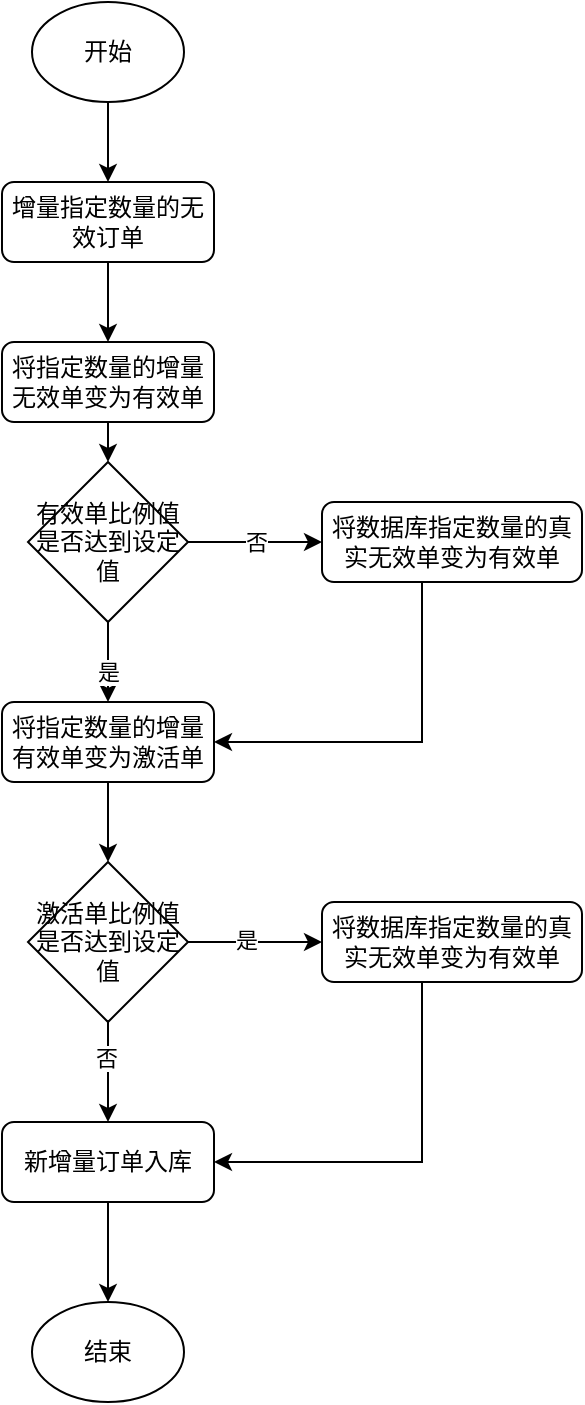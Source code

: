 <mxfile version="21.0.8" type="github">
  <diagram id="C5RBs43oDa-KdzZeNtuy" name="Page-1">
    <mxGraphModel dx="1242" dy="682" grid="1" gridSize="10" guides="1" tooltips="1" connect="1" arrows="1" fold="1" page="1" pageScale="1" pageWidth="827" pageHeight="1169" math="0" shadow="0">
      <root>
        <mxCell id="WIyWlLk6GJQsqaUBKTNV-0" />
        <mxCell id="WIyWlLk6GJQsqaUBKTNV-1" parent="WIyWlLk6GJQsqaUBKTNV-0" />
        <mxCell id="iav6dm8dek-00uAtM0eb-24" style="edgeStyle=orthogonalEdgeStyle;rounded=0;orthogonalLoop=1;jettySize=auto;html=1;entryX=0.5;entryY=0;entryDx=0;entryDy=0;" edge="1" parent="WIyWlLk6GJQsqaUBKTNV-1" source="iav6dm8dek-00uAtM0eb-1" target="iav6dm8dek-00uAtM0eb-2">
          <mxGeometry relative="1" as="geometry" />
        </mxCell>
        <mxCell id="iav6dm8dek-00uAtM0eb-1" value="开始" style="ellipse;whiteSpace=wrap;html=1;" vertex="1" parent="WIyWlLk6GJQsqaUBKTNV-1">
          <mxGeometry x="345" y="100" width="76" height="50" as="geometry" />
        </mxCell>
        <mxCell id="iav6dm8dek-00uAtM0eb-25" style="edgeStyle=orthogonalEdgeStyle;rounded=0;orthogonalLoop=1;jettySize=auto;html=1;entryX=0.5;entryY=0;entryDx=0;entryDy=0;" edge="1" parent="WIyWlLk6GJQsqaUBKTNV-1" source="iav6dm8dek-00uAtM0eb-2" target="iav6dm8dek-00uAtM0eb-3">
          <mxGeometry relative="1" as="geometry" />
        </mxCell>
        <mxCell id="iav6dm8dek-00uAtM0eb-2" value="增量指定数量的无效订单" style="rounded=1;whiteSpace=wrap;html=1;" vertex="1" parent="WIyWlLk6GJQsqaUBKTNV-1">
          <mxGeometry x="330" y="190" width="106" height="40" as="geometry" />
        </mxCell>
        <mxCell id="iav6dm8dek-00uAtM0eb-26" style="edgeStyle=orthogonalEdgeStyle;rounded=0;orthogonalLoop=1;jettySize=auto;html=1;exitX=0.5;exitY=1;exitDx=0;exitDy=0;entryX=0.5;entryY=0;entryDx=0;entryDy=0;" edge="1" parent="WIyWlLk6GJQsqaUBKTNV-1" source="iav6dm8dek-00uAtM0eb-3" target="iav6dm8dek-00uAtM0eb-7">
          <mxGeometry relative="1" as="geometry" />
        </mxCell>
        <mxCell id="iav6dm8dek-00uAtM0eb-3" value="将指定数量的增量无效单变为有效单" style="rounded=1;whiteSpace=wrap;html=1;" vertex="1" parent="WIyWlLk6GJQsqaUBKTNV-1">
          <mxGeometry x="330" y="270" width="106" height="40" as="geometry" />
        </mxCell>
        <mxCell id="iav6dm8dek-00uAtM0eb-13" style="edgeStyle=orthogonalEdgeStyle;rounded=0;orthogonalLoop=1;jettySize=auto;html=1;entryX=0.5;entryY=0;entryDx=0;entryDy=0;" edge="1" parent="WIyWlLk6GJQsqaUBKTNV-1" source="iav6dm8dek-00uAtM0eb-5" target="iav6dm8dek-00uAtM0eb-11">
          <mxGeometry relative="1" as="geometry" />
        </mxCell>
        <mxCell id="iav6dm8dek-00uAtM0eb-5" value="将指定数量的增量有效单变为激活单" style="rounded=1;whiteSpace=wrap;html=1;" vertex="1" parent="WIyWlLk6GJQsqaUBKTNV-1">
          <mxGeometry x="330" y="450" width="106" height="40" as="geometry" />
        </mxCell>
        <mxCell id="iav6dm8dek-00uAtM0eb-29" style="edgeStyle=orthogonalEdgeStyle;rounded=0;orthogonalLoop=1;jettySize=auto;html=1;" edge="1" parent="WIyWlLk6GJQsqaUBKTNV-1" source="iav6dm8dek-00uAtM0eb-6" target="iav6dm8dek-00uAtM0eb-28">
          <mxGeometry relative="1" as="geometry" />
        </mxCell>
        <mxCell id="iav6dm8dek-00uAtM0eb-6" value="新增量订单入库" style="rounded=1;whiteSpace=wrap;html=1;" vertex="1" parent="WIyWlLk6GJQsqaUBKTNV-1">
          <mxGeometry x="330" y="660" width="106" height="40" as="geometry" />
        </mxCell>
        <mxCell id="iav6dm8dek-00uAtM0eb-10" value="否" style="edgeStyle=orthogonalEdgeStyle;rounded=0;orthogonalLoop=1;jettySize=auto;html=1;entryX=0;entryY=0.5;entryDx=0;entryDy=0;" edge="1" parent="WIyWlLk6GJQsqaUBKTNV-1" source="iav6dm8dek-00uAtM0eb-7" target="iav6dm8dek-00uAtM0eb-8">
          <mxGeometry relative="1" as="geometry" />
        </mxCell>
        <mxCell id="iav6dm8dek-00uAtM0eb-12" style="edgeStyle=orthogonalEdgeStyle;rounded=0;orthogonalLoop=1;jettySize=auto;html=1;entryX=0.5;entryY=0;entryDx=0;entryDy=0;" edge="1" parent="WIyWlLk6GJQsqaUBKTNV-1" source="iav6dm8dek-00uAtM0eb-7" target="iav6dm8dek-00uAtM0eb-5">
          <mxGeometry relative="1" as="geometry" />
        </mxCell>
        <mxCell id="iav6dm8dek-00uAtM0eb-15" value="是" style="edgeLabel;html=1;align=center;verticalAlign=middle;resizable=0;points=[];" vertex="1" connectable="0" parent="iav6dm8dek-00uAtM0eb-12">
          <mxGeometry x="0.26" relative="1" as="geometry">
            <mxPoint as="offset" />
          </mxGeometry>
        </mxCell>
        <mxCell id="iav6dm8dek-00uAtM0eb-7" value="有效单比例值是否达到设定值" style="rhombus;whiteSpace=wrap;html=1;" vertex="1" parent="WIyWlLk6GJQsqaUBKTNV-1">
          <mxGeometry x="343" y="330" width="80" height="80" as="geometry" />
        </mxCell>
        <mxCell id="iav6dm8dek-00uAtM0eb-23" style="edgeStyle=orthogonalEdgeStyle;rounded=0;orthogonalLoop=1;jettySize=auto;html=1;entryX=1;entryY=0.5;entryDx=0;entryDy=0;" edge="1" parent="WIyWlLk6GJQsqaUBKTNV-1" source="iav6dm8dek-00uAtM0eb-8" target="iav6dm8dek-00uAtM0eb-5">
          <mxGeometry relative="1" as="geometry">
            <Array as="points">
              <mxPoint x="540" y="470" />
            </Array>
          </mxGeometry>
        </mxCell>
        <mxCell id="iav6dm8dek-00uAtM0eb-8" value="将数据库指定数量的真实无效单变为有效单" style="rounded=1;whiteSpace=wrap;html=1;" vertex="1" parent="WIyWlLk6GJQsqaUBKTNV-1">
          <mxGeometry x="490" y="350" width="130" height="40" as="geometry" />
        </mxCell>
        <mxCell id="iav6dm8dek-00uAtM0eb-18" style="edgeStyle=orthogonalEdgeStyle;rounded=0;orthogonalLoop=1;jettySize=auto;html=1;entryX=0;entryY=0.5;entryDx=0;entryDy=0;" edge="1" parent="WIyWlLk6GJQsqaUBKTNV-1" source="iav6dm8dek-00uAtM0eb-11" target="iav6dm8dek-00uAtM0eb-17">
          <mxGeometry relative="1" as="geometry" />
        </mxCell>
        <mxCell id="iav6dm8dek-00uAtM0eb-21" value="是" style="edgeLabel;html=1;align=center;verticalAlign=middle;resizable=0;points=[];" vertex="1" connectable="0" parent="iav6dm8dek-00uAtM0eb-18">
          <mxGeometry x="-0.134" y="2" relative="1" as="geometry">
            <mxPoint y="1" as="offset" />
          </mxGeometry>
        </mxCell>
        <mxCell id="iav6dm8dek-00uAtM0eb-19" style="edgeStyle=orthogonalEdgeStyle;rounded=0;orthogonalLoop=1;jettySize=auto;html=1;" edge="1" parent="WIyWlLk6GJQsqaUBKTNV-1" source="iav6dm8dek-00uAtM0eb-11" target="iav6dm8dek-00uAtM0eb-6">
          <mxGeometry relative="1" as="geometry" />
        </mxCell>
        <mxCell id="iav6dm8dek-00uAtM0eb-20" value="否" style="edgeLabel;html=1;align=center;verticalAlign=middle;resizable=0;points=[];" vertex="1" connectable="0" parent="iav6dm8dek-00uAtM0eb-19">
          <mxGeometry x="-0.3" y="-1" relative="1" as="geometry">
            <mxPoint as="offset" />
          </mxGeometry>
        </mxCell>
        <mxCell id="iav6dm8dek-00uAtM0eb-11" value="激活单比例值是否达到设定值" style="rhombus;whiteSpace=wrap;html=1;" vertex="1" parent="WIyWlLk6GJQsqaUBKTNV-1">
          <mxGeometry x="343" y="530" width="80" height="80" as="geometry" />
        </mxCell>
        <mxCell id="iav6dm8dek-00uAtM0eb-22" style="edgeStyle=orthogonalEdgeStyle;rounded=0;orthogonalLoop=1;jettySize=auto;html=1;entryX=1;entryY=0.5;entryDx=0;entryDy=0;" edge="1" parent="WIyWlLk6GJQsqaUBKTNV-1" source="iav6dm8dek-00uAtM0eb-17" target="iav6dm8dek-00uAtM0eb-6">
          <mxGeometry relative="1" as="geometry">
            <Array as="points">
              <mxPoint x="540" y="680" />
            </Array>
          </mxGeometry>
        </mxCell>
        <mxCell id="iav6dm8dek-00uAtM0eb-17" value="将数据库指定数量的真实无效单变为有效单" style="rounded=1;whiteSpace=wrap;html=1;" vertex="1" parent="WIyWlLk6GJQsqaUBKTNV-1">
          <mxGeometry x="490" y="550" width="130" height="40" as="geometry" />
        </mxCell>
        <mxCell id="iav6dm8dek-00uAtM0eb-28" value="结束" style="ellipse;whiteSpace=wrap;html=1;" vertex="1" parent="WIyWlLk6GJQsqaUBKTNV-1">
          <mxGeometry x="345" y="750" width="76" height="50" as="geometry" />
        </mxCell>
      </root>
    </mxGraphModel>
  </diagram>
</mxfile>
